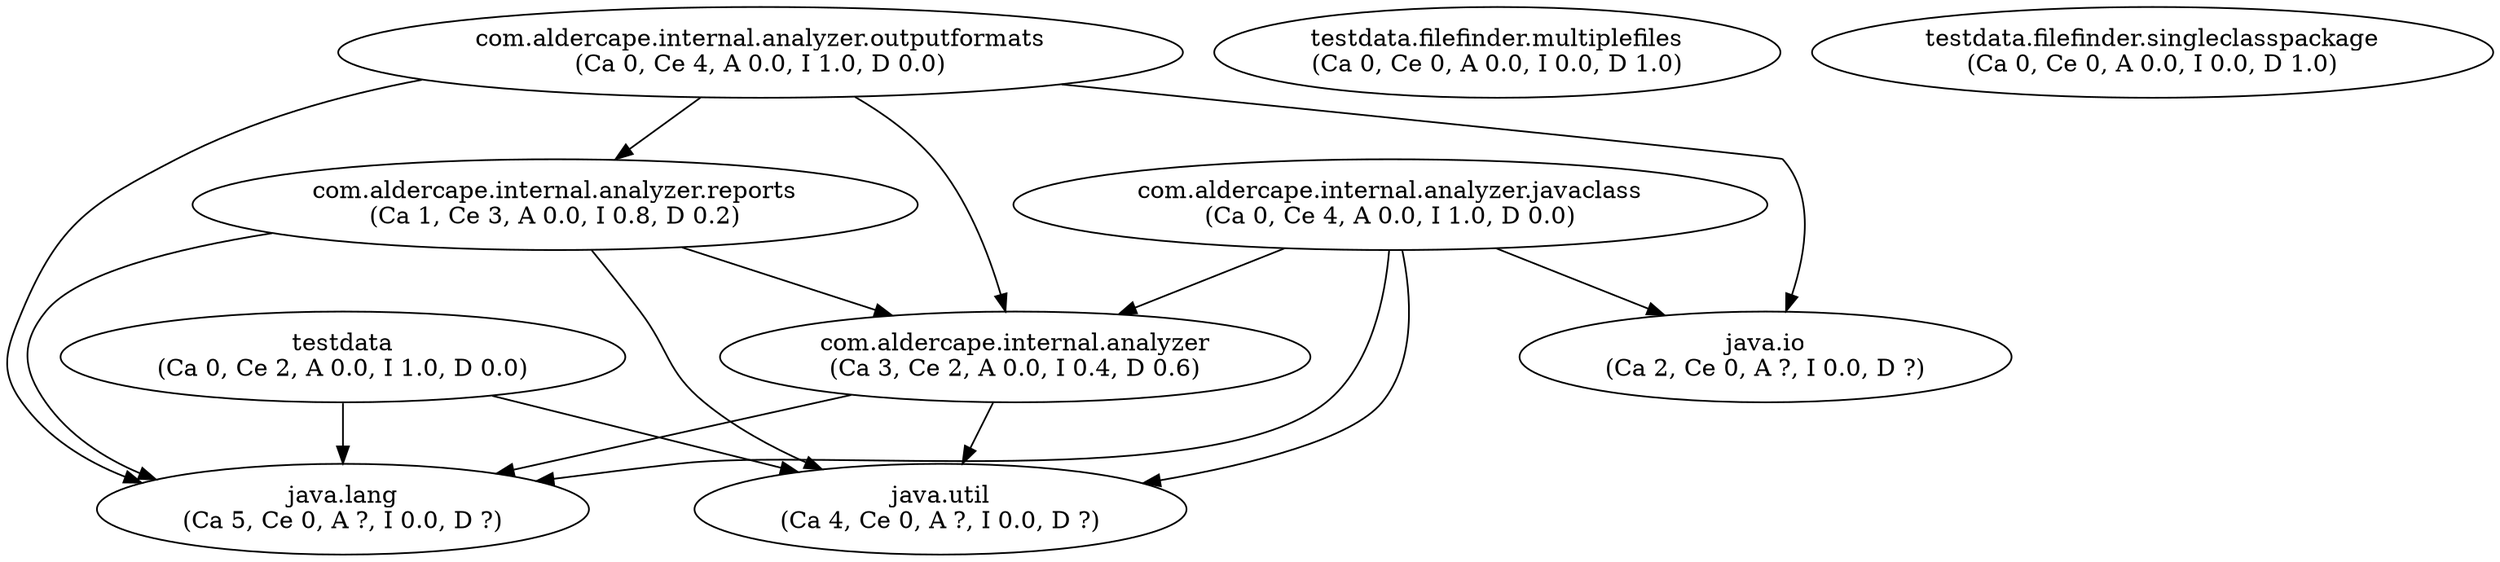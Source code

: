 digraph G {
"com.aldercape.internal.analyzer" [label="com.aldercape.internal.analyzer\n(Ca 3, Ce 2, A 0.0, I 0.4, D 0.6)"];
"com.aldercape.internal.analyzer.javaclass" [label="com.aldercape.internal.analyzer.javaclass\n(Ca 0, Ce 4, A 0.0, I 1.0, D 0.0)"];
"com.aldercape.internal.analyzer.outputformats" [label="com.aldercape.internal.analyzer.outputformats\n(Ca 0, Ce 4, A 0.0, I 1.0, D 0.0)"];
"com.aldercape.internal.analyzer.reports" [label="com.aldercape.internal.analyzer.reports\n(Ca 1, Ce 3, A 0.0, I 0.8, D 0.2)"];
"java.io" [label="java.io\n(Ca 2, Ce 0, A ?, I 0.0, D ?)"];
"java.lang" [label="java.lang\n(Ca 5, Ce 0, A ?, I 0.0, D ?)"];
"java.util" [label="java.util\n(Ca 4, Ce 0, A ?, I 0.0, D ?)"];
"testdata" [label="testdata\n(Ca 0, Ce 2, A 0.0, I 1.0, D 0.0)"];
"testdata.filefinder.multiplefiles" [label="testdata.filefinder.multiplefiles\n(Ca 0, Ce 0, A 0.0, I 0.0, D 1.0)"];
"testdata.filefinder.singleclasspackage" [label="testdata.filefinder.singleclasspackage\n(Ca 0, Ce 0, A 0.0, I 0.0, D 1.0)"];
"com.aldercape.internal.analyzer" -> "java.lang";
"com.aldercape.internal.analyzer" -> "java.util";
"com.aldercape.internal.analyzer.javaclass" -> "com.aldercape.internal.analyzer";
"com.aldercape.internal.analyzer.javaclass" -> "java.io";
"com.aldercape.internal.analyzer.javaclass" -> "java.lang";
"com.aldercape.internal.analyzer.javaclass" -> "java.util";
"com.aldercape.internal.analyzer.outputformats" -> "com.aldercape.internal.analyzer";
"com.aldercape.internal.analyzer.outputformats" -> "com.aldercape.internal.analyzer.reports";
"com.aldercape.internal.analyzer.outputformats" -> "java.io";
"com.aldercape.internal.analyzer.outputformats" -> "java.lang";
"com.aldercape.internal.analyzer.reports" -> "com.aldercape.internal.analyzer";
"com.aldercape.internal.analyzer.reports" -> "java.lang";
"com.aldercape.internal.analyzer.reports" -> "java.util";
"testdata" -> "java.lang";
"testdata" -> "java.util";
}
